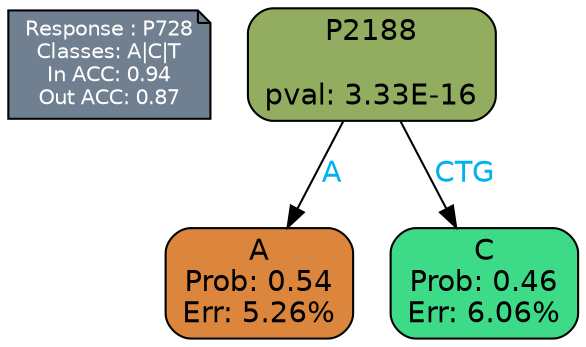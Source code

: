 digraph Tree {
node [shape=box, style="filled, rounded", color="black", fontname=helvetica] ;
graph [ranksep=equally, splines=polylines, bgcolor=transparent, dpi=600] ;
edge [fontname=helvetica] ;
LEGEND [label="Response : P728
Classes: A|C|T
In ACC: 0.94
Out ACC: 0.87
",shape=note,align=left,style=filled,fillcolor="slategray",fontcolor="white",fontsize=10];1 [label="P2188

pval: 3.33E-16", fillcolor="#92ad5f"] ;
2 [label="A
Prob: 0.54
Err: 5.26%", fillcolor="#db863c"] ;
3 [label="C
Prob: 0.46
Err: 6.06%", fillcolor="#3dda87"] ;
1 -> 2 [label="A",fontcolor=deepskyblue2] ;
1 -> 3 [label="CTG",fontcolor=deepskyblue2] ;
{rank = same; 2;3;}{rank = same; LEGEND;1;}}